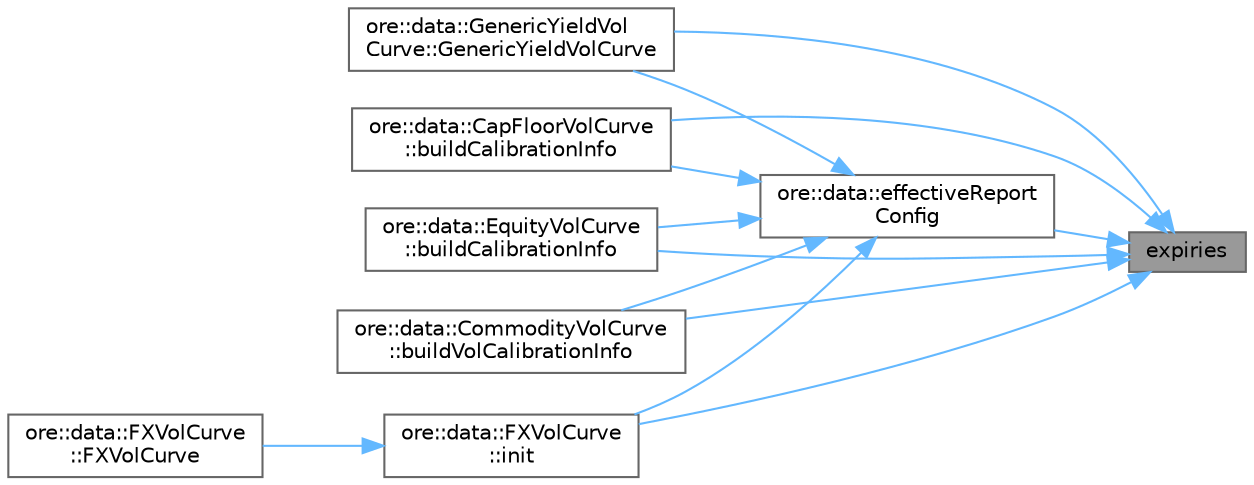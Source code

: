 digraph "expiries"
{
 // INTERACTIVE_SVG=YES
 // LATEX_PDF_SIZE
  bgcolor="transparent";
  edge [fontname=Helvetica,fontsize=10,labelfontname=Helvetica,labelfontsize=10];
  node [fontname=Helvetica,fontsize=10,shape=box,height=0.2,width=0.4];
  rankdir="RL";
  Node1 [label="expiries",height=0.2,width=0.4,color="gray40", fillcolor="grey60", style="filled", fontcolor="black",tooltip=" "];
  Node1 -> Node2 [dir="back",color="steelblue1",style="solid"];
  Node2 [label="ore::data::GenericYieldVol\lCurve::GenericYieldVolCurve",height=0.2,width=0.4,color="grey40", fillcolor="white", style="filled",URL="$classore_1_1data_1_1_generic_yield_vol_curve.html#a206631fc6017f18c7333840e67b1b228",tooltip="Detailed constructor."];
  Node1 -> Node3 [dir="back",color="steelblue1",style="solid"];
  Node3 [label="ore::data::CapFloorVolCurve\l::buildCalibrationInfo",height=0.2,width=0.4,color="grey40", fillcolor="white", style="filled",URL="$classore_1_1data_1_1_cap_floor_vol_curve.html#a5430220ab06a25c32730c1e8f9bf1fe8",tooltip="Build calibration info."];
  Node1 -> Node4 [dir="back",color="steelblue1",style="solid"];
  Node4 [label="ore::data::EquityVolCurve\l::buildCalibrationInfo",height=0.2,width=0.4,color="grey40", fillcolor="white", style="filled",URL="$classore_1_1data_1_1_equity_vol_curve.html#a3987971ffc25c840ee49e2eca623218a",tooltip="Build the calibration info."];
  Node1 -> Node5 [dir="back",color="steelblue1",style="solid"];
  Node5 [label="ore::data::CommodityVolCurve\l::buildVolCalibrationInfo",height=0.2,width=0.4,color="grey40", fillcolor="white", style="filled",URL="$classore_1_1data_1_1_commodity_vol_curve.html#a817951613d73e2bcfa7eec984fddb440",tooltip="Build the calibration info."];
  Node1 -> Node6 [dir="back",color="steelblue1",style="solid"];
  Node6 [label="ore::data::effectiveReport\lConfig",height=0.2,width=0.4,color="grey40", fillcolor="white", style="filled",URL="$namespaceore_1_1data.html#a5e51bfe798b6a12ac603d4578c144c6b",tooltip=" "];
  Node6 -> Node2 [dir="back",color="steelblue1",style="solid"];
  Node6 -> Node3 [dir="back",color="steelblue1",style="solid"];
  Node6 -> Node4 [dir="back",color="steelblue1",style="solid"];
  Node6 -> Node5 [dir="back",color="steelblue1",style="solid"];
  Node6 -> Node7 [dir="back",color="steelblue1",style="solid"];
  Node7 [label="ore::data::FXVolCurve\l::init",height=0.2,width=0.4,color="grey40", fillcolor="white", style="filled",URL="$classore_1_1data_1_1_f_x_vol_curve.html#aa5334770a51cbfa81ecf8b7d14a3acf1",tooltip=" "];
  Node7 -> Node8 [dir="back",color="steelblue1",style="solid"];
  Node8 [label="ore::data::FXVolCurve\l::FXVolCurve",height=0.2,width=0.4,color="grey40", fillcolor="white", style="filled",URL="$classore_1_1data_1_1_f_x_vol_curve.html#af2e42c318046fe68ebaa0a7d0cc5067d",tooltip="Detailed constructor."];
  Node1 -> Node7 [dir="back",color="steelblue1",style="solid"];
}
